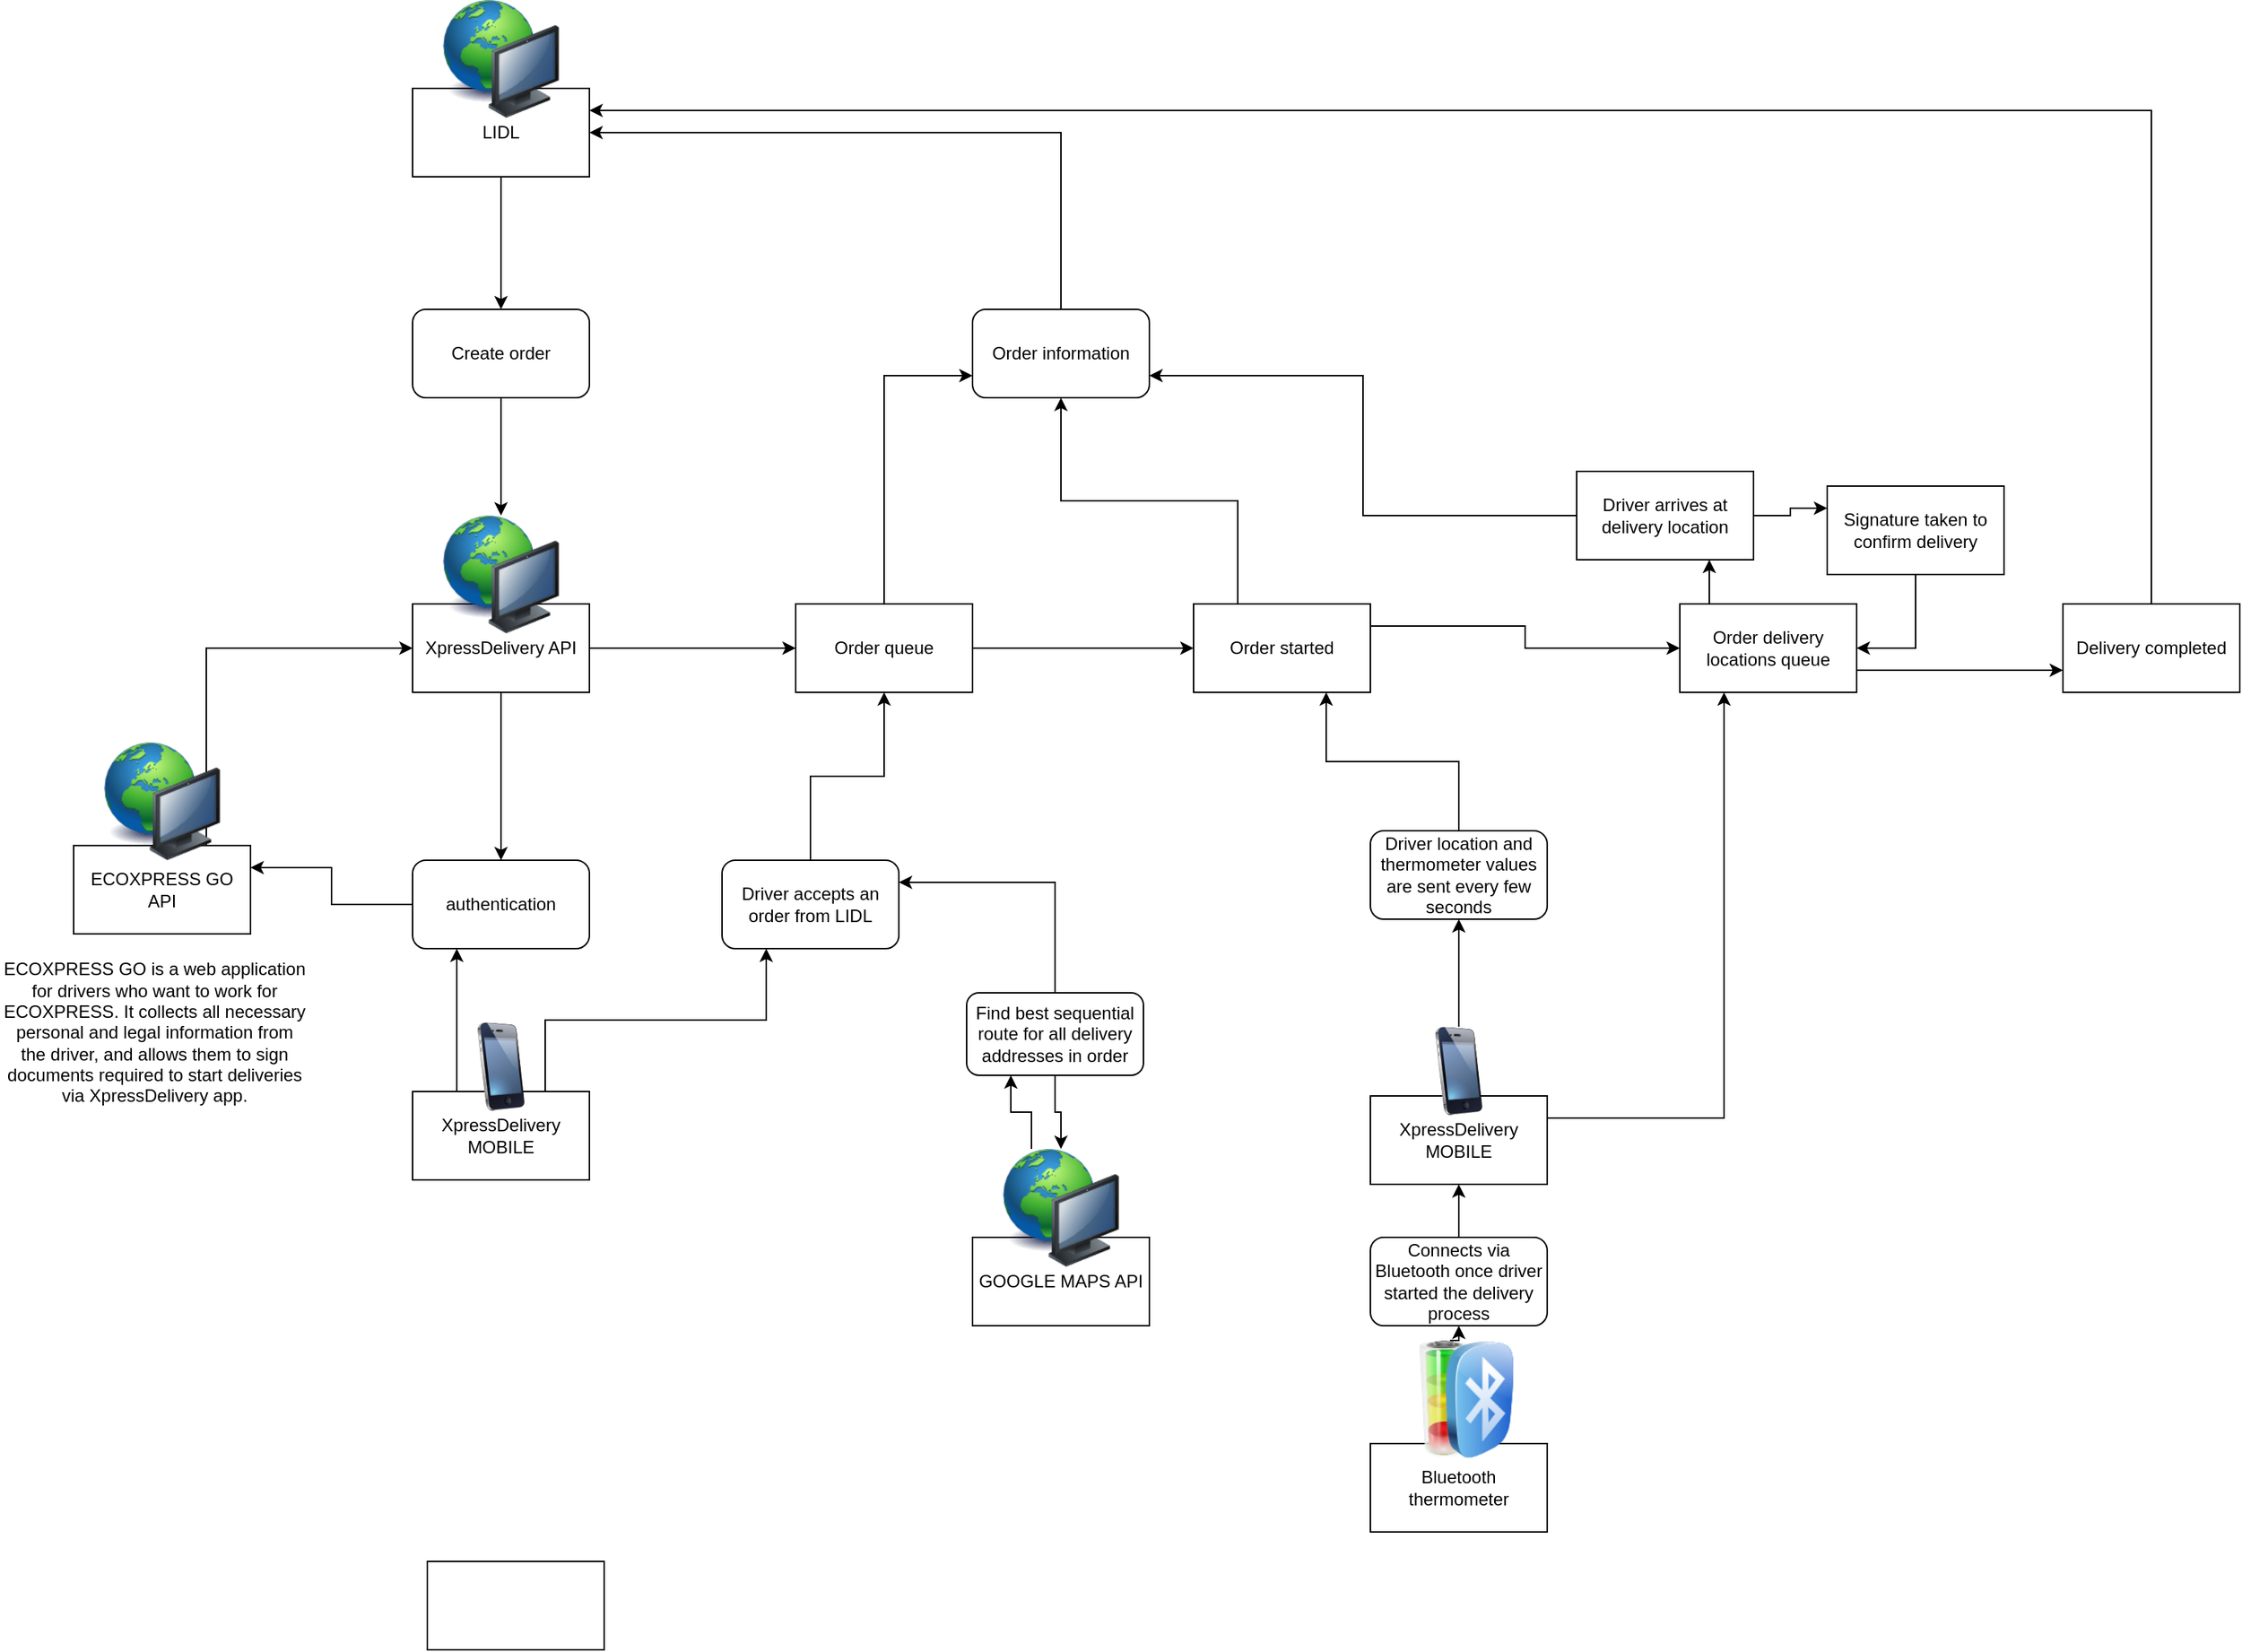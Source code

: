 <mxfile version="10.6.7" type="github"><diagram id="fwP3wFKJ09tQayvwJGwk" name="Page-1"><mxGraphModel dx="1516" dy="794" grid="1" gridSize="10" guides="1" tooltips="1" connect="1" arrows="1" fold="1" page="1" pageScale="1" pageWidth="1654" pageHeight="1169" math="0" shadow="0"><root><mxCell id="0"/><mxCell id="1" parent="0"/><mxCell id="lkSZCW9jf9QCOk2uuNZC-16" style="edgeStyle=orthogonalEdgeStyle;rounded=0;orthogonalLoop=1;jettySize=auto;html=1;exitX=0.5;exitY=1;exitDx=0;exitDy=0;entryX=0.5;entryY=0;entryDx=0;entryDy=0;" edge="1" parent="1" source="lkSZCW9jf9QCOk2uuNZC-2" target="lkSZCW9jf9QCOk2uuNZC-12"><mxGeometry relative="1" as="geometry"/></mxCell><mxCell id="lkSZCW9jf9QCOk2uuNZC-21" style="edgeStyle=orthogonalEdgeStyle;rounded=0;orthogonalLoop=1;jettySize=auto;html=1;exitX=1;exitY=0.5;exitDx=0;exitDy=0;entryX=0;entryY=0.5;entryDx=0;entryDy=0;" edge="1" parent="1" source="lkSZCW9jf9QCOk2uuNZC-2" target="lkSZCW9jf9QCOk2uuNZC-20"><mxGeometry relative="1" as="geometry"/></mxCell><mxCell id="lkSZCW9jf9QCOk2uuNZC-2" value="XpressDelivery API&lt;br&gt;" style="rounded=0;whiteSpace=wrap;html=1;" vertex="1" parent="1"><mxGeometry x="330" y="450" width="120" height="60" as="geometry"/></mxCell><mxCell id="lkSZCW9jf9QCOk2uuNZC-17" style="edgeStyle=orthogonalEdgeStyle;rounded=0;orthogonalLoop=1;jettySize=auto;html=1;exitX=0.5;exitY=1;exitDx=0;exitDy=0;entryX=0.5;entryY=0;entryDx=0;entryDy=0;" edge="1" parent="1" source="lkSZCW9jf9QCOk2uuNZC-3" target="lkSZCW9jf9QCOk2uuNZC-5"><mxGeometry relative="1" as="geometry"/></mxCell><mxCell id="lkSZCW9jf9QCOk2uuNZC-3" value="LIDL&lt;br&gt;" style="rounded=0;whiteSpace=wrap;html=1;" vertex="1" parent="1"><mxGeometry x="330" y="100" width="120" height="60" as="geometry"/></mxCell><mxCell id="lkSZCW9jf9QCOk2uuNZC-4" value="" style="image;html=1;labelBackgroundColor=#ffffff;image=img/lib/clip_art/computers/Network_128x128.png" vertex="1" parent="1"><mxGeometry x="350" y="40" width="80" height="80" as="geometry"/></mxCell><mxCell id="lkSZCW9jf9QCOk2uuNZC-1" value="" style="image;html=1;labelBackgroundColor=#ffffff;image=img/lib/clip_art/computers/Network_128x128.png" vertex="1" parent="1"><mxGeometry x="350" y="390" width="80" height="80" as="geometry"/></mxCell><mxCell id="lkSZCW9jf9QCOk2uuNZC-19" style="edgeStyle=orthogonalEdgeStyle;rounded=0;orthogonalLoop=1;jettySize=auto;html=1;exitX=0.5;exitY=1;exitDx=0;exitDy=0;" edge="1" parent="1" source="lkSZCW9jf9QCOk2uuNZC-5" target="lkSZCW9jf9QCOk2uuNZC-1"><mxGeometry relative="1" as="geometry"/></mxCell><mxCell id="lkSZCW9jf9QCOk2uuNZC-5" value="Create order" style="rounded=1;whiteSpace=wrap;html=1;" vertex="1" parent="1"><mxGeometry x="330" y="250" width="120" height="60" as="geometry"/></mxCell><mxCell id="lkSZCW9jf9QCOk2uuNZC-13" style="edgeStyle=orthogonalEdgeStyle;rounded=0;orthogonalLoop=1;jettySize=auto;html=1;exitX=0.25;exitY=0;exitDx=0;exitDy=0;entryX=0.25;entryY=1;entryDx=0;entryDy=0;" edge="1" parent="1" source="lkSZCW9jf9QCOk2uuNZC-6" target="lkSZCW9jf9QCOk2uuNZC-12"><mxGeometry relative="1" as="geometry"/></mxCell><mxCell id="lkSZCW9jf9QCOk2uuNZC-28" style="edgeStyle=orthogonalEdgeStyle;rounded=0;orthogonalLoop=1;jettySize=auto;html=1;exitX=0.75;exitY=0;exitDx=0;exitDy=0;entryX=0.25;entryY=1;entryDx=0;entryDy=0;" edge="1" parent="1" source="lkSZCW9jf9QCOk2uuNZC-6" target="lkSZCW9jf9QCOk2uuNZC-25"><mxGeometry relative="1" as="geometry"/></mxCell><mxCell id="lkSZCW9jf9QCOk2uuNZC-6" value="XpressDelivery MOBILE" style="rounded=0;whiteSpace=wrap;html=1;" vertex="1" parent="1"><mxGeometry x="330" y="781" width="120" height="60" as="geometry"/></mxCell><mxCell id="lkSZCW9jf9QCOk2uuNZC-7" value="" style="image;html=1;labelBackgroundColor=#ffffff;image=img/lib/clip_art/telecommunication/iPhone_128x128.png" vertex="1" parent="1"><mxGeometry x="360" y="734" width="60" height="60" as="geometry"/></mxCell><mxCell id="lkSZCW9jf9QCOk2uuNZC-15" style="edgeStyle=orthogonalEdgeStyle;rounded=0;orthogonalLoop=1;jettySize=auto;html=1;exitX=0.75;exitY=0;exitDx=0;exitDy=0;entryX=0;entryY=0.5;entryDx=0;entryDy=0;" edge="1" parent="1" source="lkSZCW9jf9QCOk2uuNZC-9" target="lkSZCW9jf9QCOk2uuNZC-2"><mxGeometry relative="1" as="geometry"/></mxCell><mxCell id="lkSZCW9jf9QCOk2uuNZC-9" value="ECOXPRESS GO API&lt;br&gt;" style="rounded=0;whiteSpace=wrap;html=1;" vertex="1" parent="1"><mxGeometry x="100" y="614" width="120" height="60" as="geometry"/></mxCell><mxCell id="lkSZCW9jf9QCOk2uuNZC-8" value="" style="image;html=1;labelBackgroundColor=#ffffff;image=img/lib/clip_art/computers/Network_128x128.png" vertex="1" parent="1"><mxGeometry x="120" y="544" width="80" height="80" as="geometry"/></mxCell><mxCell id="lkSZCW9jf9QCOk2uuNZC-11" value="ECOXPRESS GO is a web application for drivers who want to work for ECOXPRESS. It collects all necessary personal and legal information from the driver, and allows them to sign documents required to start deliveries via XpressDelivery app." style="text;html=1;strokeColor=none;fillColor=none;align=center;verticalAlign=middle;whiteSpace=wrap;rounded=0;" vertex="1" parent="1"><mxGeometry x="50" y="651" width="210" height="179" as="geometry"/></mxCell><mxCell id="lkSZCW9jf9QCOk2uuNZC-14" style="edgeStyle=orthogonalEdgeStyle;rounded=0;orthogonalLoop=1;jettySize=auto;html=1;exitX=0;exitY=0.5;exitDx=0;exitDy=0;entryX=1;entryY=0.25;entryDx=0;entryDy=0;" edge="1" parent="1" source="lkSZCW9jf9QCOk2uuNZC-12" target="lkSZCW9jf9QCOk2uuNZC-9"><mxGeometry relative="1" as="geometry"/></mxCell><mxCell id="lkSZCW9jf9QCOk2uuNZC-12" value="authentication" style="rounded=1;whiteSpace=wrap;html=1;" vertex="1" parent="1"><mxGeometry x="330" y="624" width="120" height="60" as="geometry"/></mxCell><mxCell id="lkSZCW9jf9QCOk2uuNZC-41" style="edgeStyle=orthogonalEdgeStyle;rounded=0;orthogonalLoop=1;jettySize=auto;html=1;exitX=1;exitY=0.5;exitDx=0;exitDy=0;entryX=0;entryY=0.5;entryDx=0;entryDy=0;" edge="1" parent="1" source="lkSZCW9jf9QCOk2uuNZC-20" target="lkSZCW9jf9QCOk2uuNZC-40"><mxGeometry relative="1" as="geometry"/></mxCell><mxCell id="lkSZCW9jf9QCOk2uuNZC-43" style="edgeStyle=orthogonalEdgeStyle;rounded=0;orthogonalLoop=1;jettySize=auto;html=1;exitX=0.5;exitY=0;exitDx=0;exitDy=0;entryX=0;entryY=0.75;entryDx=0;entryDy=0;" edge="1" parent="1" source="lkSZCW9jf9QCOk2uuNZC-20" target="lkSZCW9jf9QCOk2uuNZC-42"><mxGeometry relative="1" as="geometry"/></mxCell><mxCell id="lkSZCW9jf9QCOk2uuNZC-20" value="Order queue&lt;br&gt;" style="rounded=0;whiteSpace=wrap;html=1;" vertex="1" parent="1"><mxGeometry x="590" y="450" width="120" height="60" as="geometry"/></mxCell><mxCell id="lkSZCW9jf9QCOk2uuNZC-37" style="edgeStyle=orthogonalEdgeStyle;rounded=0;orthogonalLoop=1;jettySize=auto;html=1;exitX=0.5;exitY=0;exitDx=0;exitDy=0;entryX=0.5;entryY=1;entryDx=0;entryDy=0;" edge="1" parent="1" source="lkSZCW9jf9QCOk2uuNZC-25" target="lkSZCW9jf9QCOk2uuNZC-20"><mxGeometry relative="1" as="geometry"/></mxCell><mxCell id="lkSZCW9jf9QCOk2uuNZC-25" value="Driver accepts an order from LIDL&lt;br&gt;" style="rounded=1;whiteSpace=wrap;html=1;" vertex="1" parent="1"><mxGeometry x="540" y="624" width="120" height="60" as="geometry"/></mxCell><mxCell id="lkSZCW9jf9QCOk2uuNZC-32" value="GOOGLE MAPS API" style="rounded=0;whiteSpace=wrap;html=1;" vertex="1" parent="1"><mxGeometry x="710" y="880" width="120" height="60" as="geometry"/></mxCell><mxCell id="lkSZCW9jf9QCOk2uuNZC-35" style="edgeStyle=orthogonalEdgeStyle;rounded=0;orthogonalLoop=1;jettySize=auto;html=1;exitX=0.25;exitY=0;exitDx=0;exitDy=0;entryX=0.25;entryY=1;entryDx=0;entryDy=0;" edge="1" parent="1" source="lkSZCW9jf9QCOk2uuNZC-31" target="lkSZCW9jf9QCOk2uuNZC-33"><mxGeometry relative="1" as="geometry"/></mxCell><mxCell id="lkSZCW9jf9QCOk2uuNZC-31" value="" style="image;html=1;labelBackgroundColor=#ffffff;image=img/lib/clip_art/computers/Network_128x128.png" vertex="1" parent="1"><mxGeometry x="730" y="820" width="80" height="80" as="geometry"/></mxCell><mxCell id="lkSZCW9jf9QCOk2uuNZC-34" style="edgeStyle=orthogonalEdgeStyle;rounded=0;orthogonalLoop=1;jettySize=auto;html=1;exitX=0.5;exitY=1;exitDx=0;exitDy=0;entryX=0.5;entryY=0;entryDx=0;entryDy=0;" edge="1" parent="1" source="lkSZCW9jf9QCOk2uuNZC-33" target="lkSZCW9jf9QCOk2uuNZC-31"><mxGeometry relative="1" as="geometry"/></mxCell><mxCell id="lkSZCW9jf9QCOk2uuNZC-36" style="edgeStyle=orthogonalEdgeStyle;rounded=0;orthogonalLoop=1;jettySize=auto;html=1;exitX=0.5;exitY=0;exitDx=0;exitDy=0;entryX=1;entryY=0.25;entryDx=0;entryDy=0;" edge="1" parent="1" source="lkSZCW9jf9QCOk2uuNZC-33" target="lkSZCW9jf9QCOk2uuNZC-25"><mxGeometry relative="1" as="geometry"/></mxCell><mxCell id="lkSZCW9jf9QCOk2uuNZC-33" value="Find best sequential route for all delivery addresses in order" style="rounded=1;whiteSpace=wrap;html=1;" vertex="1" parent="1"><mxGeometry x="706" y="714" width="120" height="56" as="geometry"/></mxCell><mxCell id="lkSZCW9jf9QCOk2uuNZC-61" style="edgeStyle=orthogonalEdgeStyle;rounded=0;orthogonalLoop=1;jettySize=auto;html=1;exitX=1;exitY=0.25;exitDx=0;exitDy=0;entryX=0.25;entryY=1;entryDx=0;entryDy=0;" edge="1" parent="1" source="lkSZCW9jf9QCOk2uuNZC-38" target="lkSZCW9jf9QCOk2uuNZC-62"><mxGeometry relative="1" as="geometry"/></mxCell><mxCell id="lkSZCW9jf9QCOk2uuNZC-38" value="XpressDelivery MOBILE" style="rounded=0;whiteSpace=wrap;html=1;" vertex="1" parent="1"><mxGeometry x="980" y="784" width="120" height="60" as="geometry"/></mxCell><mxCell id="lkSZCW9jf9QCOk2uuNZC-49" style="edgeStyle=orthogonalEdgeStyle;rounded=0;orthogonalLoop=1;jettySize=auto;html=1;exitX=0.5;exitY=0;exitDx=0;exitDy=0;" edge="1" parent="1" source="lkSZCW9jf9QCOk2uuNZC-39" target="lkSZCW9jf9QCOk2uuNZC-47"><mxGeometry relative="1" as="geometry"/></mxCell><mxCell id="lkSZCW9jf9QCOk2uuNZC-39" value="" style="image;html=1;labelBackgroundColor=#ffffff;image=img/lib/clip_art/telecommunication/iPhone_128x128.png" vertex="1" parent="1"><mxGeometry x="1010" y="737" width="60" height="60" as="geometry"/></mxCell><mxCell id="lkSZCW9jf9QCOk2uuNZC-44" style="edgeStyle=orthogonalEdgeStyle;rounded=0;orthogonalLoop=1;jettySize=auto;html=1;exitX=0.25;exitY=0;exitDx=0;exitDy=0;entryX=0.5;entryY=1;entryDx=0;entryDy=0;" edge="1" parent="1" source="lkSZCW9jf9QCOk2uuNZC-40" target="lkSZCW9jf9QCOk2uuNZC-42"><mxGeometry relative="1" as="geometry"/></mxCell><mxCell id="lkSZCW9jf9QCOk2uuNZC-57" style="edgeStyle=orthogonalEdgeStyle;rounded=0;orthogonalLoop=1;jettySize=auto;html=1;exitX=1;exitY=0.25;exitDx=0;exitDy=0;entryX=0;entryY=0.5;entryDx=0;entryDy=0;" edge="1" parent="1" source="lkSZCW9jf9QCOk2uuNZC-40" target="lkSZCW9jf9QCOk2uuNZC-62"><mxGeometry relative="1" as="geometry"/></mxCell><mxCell id="lkSZCW9jf9QCOk2uuNZC-40" value="Order started" style="rounded=0;whiteSpace=wrap;html=1;" vertex="1" parent="1"><mxGeometry x="860" y="450" width="120" height="60" as="geometry"/></mxCell><mxCell id="lkSZCW9jf9QCOk2uuNZC-45" style="edgeStyle=orthogonalEdgeStyle;rounded=0;orthogonalLoop=1;jettySize=auto;html=1;exitX=0.5;exitY=0;exitDx=0;exitDy=0;entryX=1;entryY=0.5;entryDx=0;entryDy=0;" edge="1" parent="1" source="lkSZCW9jf9QCOk2uuNZC-42" target="lkSZCW9jf9QCOk2uuNZC-3"><mxGeometry relative="1" as="geometry"/></mxCell><mxCell id="lkSZCW9jf9QCOk2uuNZC-42" value="Order information" style="rounded=1;whiteSpace=wrap;html=1;" vertex="1" parent="1"><mxGeometry x="710" y="250" width="120" height="60" as="geometry"/></mxCell><mxCell id="lkSZCW9jf9QCOk2uuNZC-48" style="edgeStyle=orthogonalEdgeStyle;rounded=0;orthogonalLoop=1;jettySize=auto;html=1;exitX=0.5;exitY=0;exitDx=0;exitDy=0;entryX=0.75;entryY=1;entryDx=0;entryDy=0;" edge="1" parent="1" source="lkSZCW9jf9QCOk2uuNZC-47" target="lkSZCW9jf9QCOk2uuNZC-40"><mxGeometry relative="1" as="geometry"/></mxCell><mxCell id="lkSZCW9jf9QCOk2uuNZC-47" value="Driver location and thermometer values are sent every few seconds" style="rounded=1;whiteSpace=wrap;html=1;" vertex="1" parent="1"><mxGeometry x="980" y="604" width="120" height="60" as="geometry"/></mxCell><mxCell id="lkSZCW9jf9QCOk2uuNZC-52" value="Bluetooth thermometer" style="rounded=0;whiteSpace=wrap;html=1;" vertex="1" parent="1"><mxGeometry x="980" y="1020" width="120" height="60" as="geometry"/></mxCell><mxCell id="lkSZCW9jf9QCOk2uuNZC-51" value="" style="image;html=1;labelBackgroundColor=#ffffff;image=img/lib/clip_art/general/Battery_allstates_128x128.png" vertex="1" parent="1"><mxGeometry x="990" y="950" width="80" height="80" as="geometry"/></mxCell><mxCell id="lkSZCW9jf9QCOk2uuNZC-55" style="edgeStyle=orthogonalEdgeStyle;rounded=0;orthogonalLoop=1;jettySize=auto;html=1;exitX=0.25;exitY=0;exitDx=0;exitDy=0;entryX=0.5;entryY=1;entryDx=0;entryDy=0;" edge="1" parent="1" source="lkSZCW9jf9QCOk2uuNZC-50" target="lkSZCW9jf9QCOk2uuNZC-53"><mxGeometry relative="1" as="geometry"/></mxCell><mxCell id="lkSZCW9jf9QCOk2uuNZC-50" value="" style="image;html=1;labelBackgroundColor=#ffffff;image=img/lib/clip_art/general/Bluetooth_128x128.png" vertex="1" parent="1"><mxGeometry x="1014" y="950" width="80" height="80" as="geometry"/></mxCell><mxCell id="lkSZCW9jf9QCOk2uuNZC-54" style="edgeStyle=orthogonalEdgeStyle;rounded=0;orthogonalLoop=1;jettySize=auto;html=1;exitX=0.5;exitY=0;exitDx=0;exitDy=0;entryX=0.5;entryY=1;entryDx=0;entryDy=0;" edge="1" parent="1" source="lkSZCW9jf9QCOk2uuNZC-53" target="lkSZCW9jf9QCOk2uuNZC-38"><mxGeometry relative="1" as="geometry"/></mxCell><mxCell id="lkSZCW9jf9QCOk2uuNZC-53" value="Connects via Bluetooth once driver started the delivery process" style="rounded=1;whiteSpace=wrap;html=1;" vertex="1" parent="1"><mxGeometry x="980" y="880" width="120" height="60" as="geometry"/></mxCell><mxCell id="lkSZCW9jf9QCOk2uuNZC-58" style="edgeStyle=orthogonalEdgeStyle;rounded=0;orthogonalLoop=1;jettySize=auto;html=1;entryX=1;entryY=0.75;entryDx=0;entryDy=0;exitX=0;exitY=0.5;exitDx=0;exitDy=0;" edge="1" parent="1" source="lkSZCW9jf9QCOk2uuNZC-56" target="lkSZCW9jf9QCOk2uuNZC-42"><mxGeometry relative="1" as="geometry"><mxPoint x="1170" y="296" as="sourcePoint"/></mxGeometry></mxCell><mxCell id="lkSZCW9jf9QCOk2uuNZC-65" style="edgeStyle=orthogonalEdgeStyle;rounded=0;orthogonalLoop=1;jettySize=auto;html=1;exitX=1;exitY=0.5;exitDx=0;exitDy=0;entryX=0;entryY=0.25;entryDx=0;entryDy=0;" edge="1" parent="1" source="lkSZCW9jf9QCOk2uuNZC-56" target="lkSZCW9jf9QCOk2uuNZC-59"><mxGeometry relative="1" as="geometry"/></mxCell><mxCell id="lkSZCW9jf9QCOk2uuNZC-56" value="Driver arrives at delivery location" style="rounded=0;whiteSpace=wrap;html=1;" vertex="1" parent="1"><mxGeometry x="1120" y="360" width="120" height="60" as="geometry"/></mxCell><mxCell id="lkSZCW9jf9QCOk2uuNZC-66" style="edgeStyle=orthogonalEdgeStyle;rounded=0;orthogonalLoop=1;jettySize=auto;html=1;exitX=0.5;exitY=1;exitDx=0;exitDy=0;entryX=1;entryY=0.5;entryDx=0;entryDy=0;" edge="1" parent="1" source="lkSZCW9jf9QCOk2uuNZC-59" target="lkSZCW9jf9QCOk2uuNZC-62"><mxGeometry relative="1" as="geometry"/></mxCell><mxCell id="lkSZCW9jf9QCOk2uuNZC-59" value="Signature taken to confirm delivery&lt;br&gt;" style="rounded=0;whiteSpace=wrap;html=1;" vertex="1" parent="1"><mxGeometry x="1290" y="370" width="120" height="60" as="geometry"/></mxCell><mxCell id="lkSZCW9jf9QCOk2uuNZC-64" style="edgeStyle=orthogonalEdgeStyle;rounded=0;orthogonalLoop=1;jettySize=auto;html=1;exitX=0.25;exitY=0;exitDx=0;exitDy=0;entryX=0.75;entryY=1;entryDx=0;entryDy=0;" edge="1" parent="1" source="lkSZCW9jf9QCOk2uuNZC-62" target="lkSZCW9jf9QCOk2uuNZC-56"><mxGeometry relative="1" as="geometry"/></mxCell><mxCell id="lkSZCW9jf9QCOk2uuNZC-69" style="edgeStyle=orthogonalEdgeStyle;rounded=0;orthogonalLoop=1;jettySize=auto;html=1;exitX=1;exitY=0.75;exitDx=0;exitDy=0;entryX=0;entryY=0.75;entryDx=0;entryDy=0;" edge="1" parent="1" source="lkSZCW9jf9QCOk2uuNZC-62" target="lkSZCW9jf9QCOk2uuNZC-68"><mxGeometry relative="1" as="geometry"/></mxCell><mxCell id="lkSZCW9jf9QCOk2uuNZC-62" value="Order delivery locations queue&lt;br&gt;" style="rounded=0;whiteSpace=wrap;html=1;" vertex="1" parent="1"><mxGeometry x="1190" y="450" width="120" height="60" as="geometry"/></mxCell><mxCell id="lkSZCW9jf9QCOk2uuNZC-67" value="" style="rounded=0;whiteSpace=wrap;html=1;" vertex="1" parent="1"><mxGeometry x="340" y="1100" width="120" height="60" as="geometry"/></mxCell><mxCell id="lkSZCW9jf9QCOk2uuNZC-70" style="edgeStyle=orthogonalEdgeStyle;rounded=0;orthogonalLoop=1;jettySize=auto;html=1;exitX=0.5;exitY=0;exitDx=0;exitDy=0;entryX=1;entryY=0.25;entryDx=0;entryDy=0;" edge="1" parent="1" source="lkSZCW9jf9QCOk2uuNZC-68" target="lkSZCW9jf9QCOk2uuNZC-3"><mxGeometry relative="1" as="geometry"/></mxCell><mxCell id="lkSZCW9jf9QCOk2uuNZC-68" value="Delivery completed" style="rounded=0;whiteSpace=wrap;html=1;" vertex="1" parent="1"><mxGeometry x="1450" y="450" width="120" height="60" as="geometry"/></mxCell></root></mxGraphModel></diagram></mxfile>